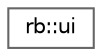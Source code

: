 digraph "Graphical Class Hierarchy"
{
 // LATEX_PDF_SIZE
  bgcolor="transparent";
  edge [fontname=Helvetica,fontsize=10,labelfontname=Helvetica,labelfontsize=10];
  node [fontname=Helvetica,fontsize=10,shape=box,height=0.2,width=0.4];
  rankdir="LR";
  Node0 [label="rb::ui",height=0.2,width=0.4,color="grey40", fillcolor="white", style="filled",URL="$classrb_1_1ui.html",tooltip="Immediate mode user interface."];
}
